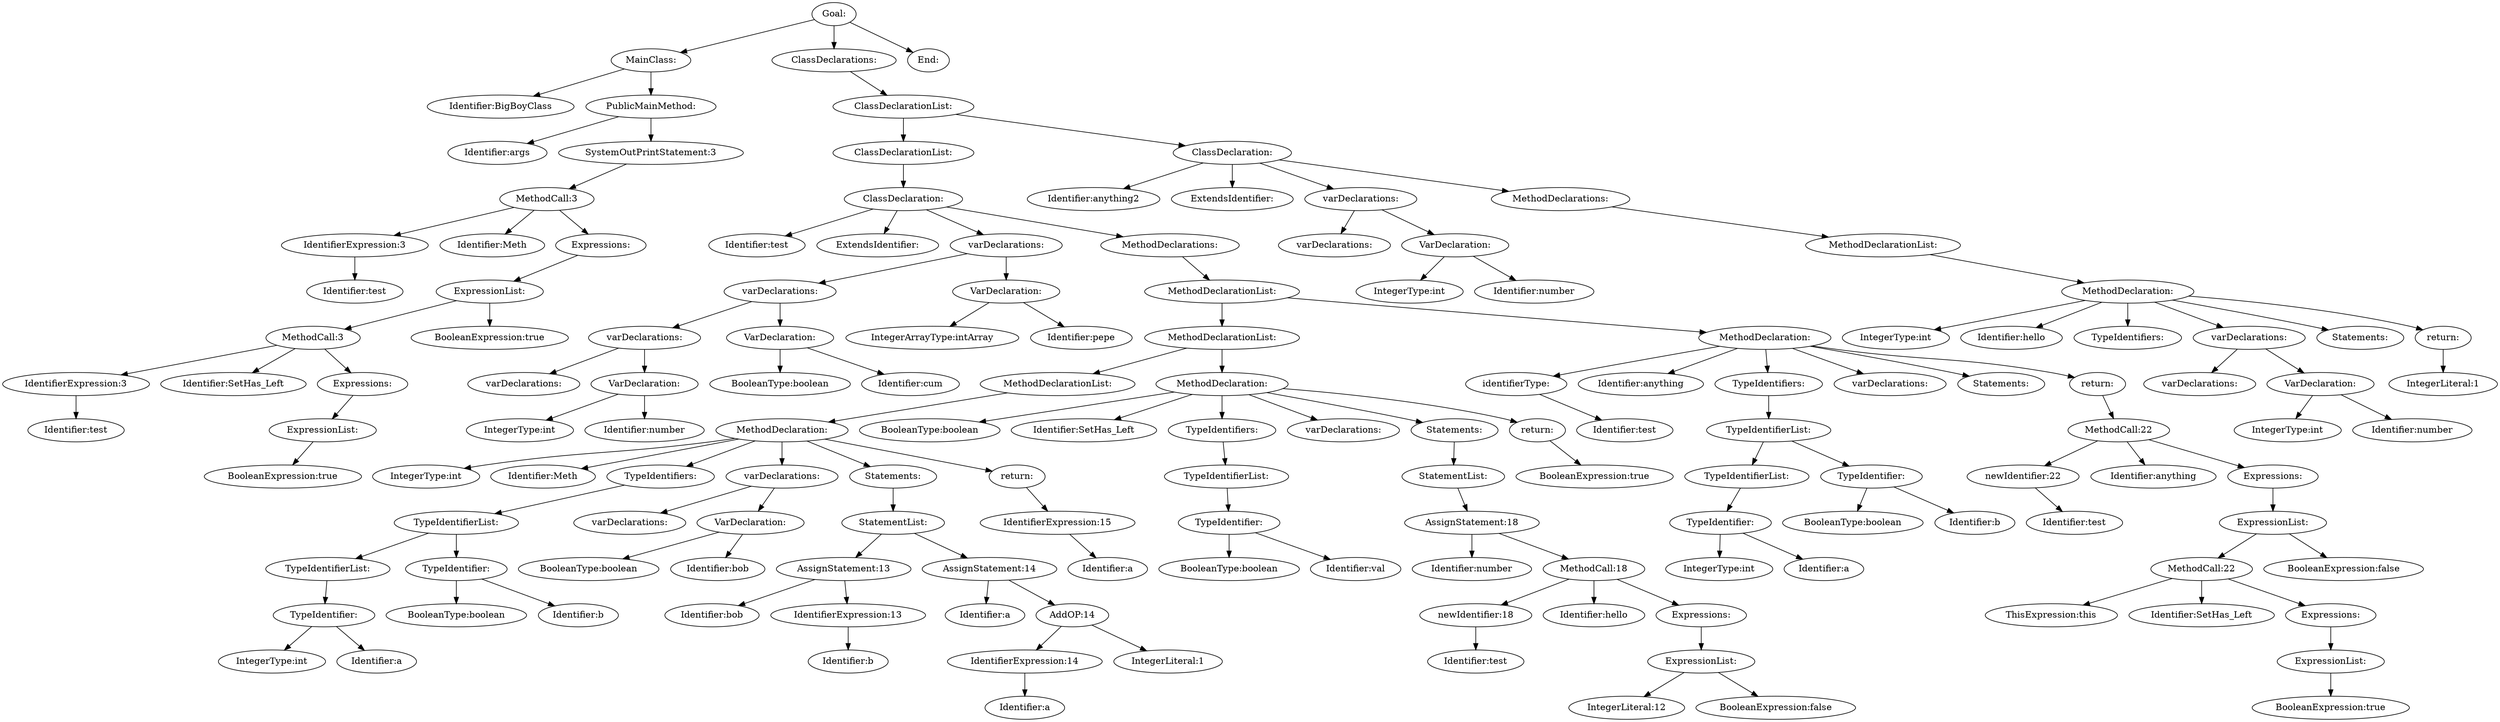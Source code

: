 digraph {
n0 [label="Goal:"];
n1 [label="MainClass:"];
n2 [label="Identifier:BigBoyClass"];
n1 -> n2
n3 [label="PublicMainMethod:"];
n4 [label="Identifier:args"];
n3 -> n4
n5 [label="SystemOutPrintStatement:3"];
n6 [label="MethodCall:3"];
n7 [label="IdentifierExpression:3"];
n8 [label="Identifier:test"];
n7 -> n8
n6 -> n7
n9 [label="Identifier:Meth"];
n6 -> n9
n10 [label="Expressions:"];
n11 [label="ExpressionList:"];
n12 [label="MethodCall:3"];
n13 [label="IdentifierExpression:3"];
n14 [label="Identifier:test"];
n13 -> n14
n12 -> n13
n15 [label="Identifier:SetHas_Left"];
n12 -> n15
n16 [label="Expressions:"];
n17 [label="ExpressionList:"];
n18 [label="BooleanExpression:true"];
n17 -> n18
n16 -> n17
n12 -> n16
n11 -> n12
n19 [label="BooleanExpression:true"];
n11 -> n19
n10 -> n11
n6 -> n10
n5 -> n6
n3 -> n5
n1 -> n3
n0 -> n1
n20 [label="ClassDeclarations:"];
n21 [label="ClassDeclarationList:"];
n22 [label="ClassDeclarationList:"];
n23 [label="ClassDeclaration:"];
n24 [label="Identifier:test"];
n23 -> n24
n25 [label="ExtendsIdentifier:"];
n23 -> n25
n26 [label="varDeclarations:"];
n27 [label="varDeclarations:"];
n28 [label="varDeclarations:"];
n29 [label="varDeclarations:"];
n28 -> n29
n30 [label="VarDeclaration:"];
n31 [label="IntegerType:int"];
n30 -> n31
n32 [label="Identifier:number"];
n30 -> n32
n28 -> n30
n27 -> n28
n33 [label="VarDeclaration:"];
n34 [label="BooleanType:boolean"];
n33 -> n34
n35 [label="Identifier:cum"];
n33 -> n35
n27 -> n33
n26 -> n27
n36 [label="VarDeclaration:"];
n37 [label="IntegerArrayType:intArray"];
n36 -> n37
n38 [label="Identifier:pepe"];
n36 -> n38
n26 -> n36
n23 -> n26
n39 [label="MethodDeclarations:"];
n40 [label="MethodDeclarationList:"];
n41 [label="MethodDeclarationList:"];
n42 [label="MethodDeclarationList:"];
n43 [label="MethodDeclaration:"];
n44 [label="IntegerType:int"];
n43 -> n44
n45 [label="Identifier:Meth"];
n43 -> n45
n46 [label="TypeIdentifiers:"];
n47 [label="TypeIdentifierList:"];
n48 [label="TypeIdentifierList:"];
n49 [label="TypeIdentifier:"];
n50 [label="IntegerType:int"];
n49 -> n50
n51 [label="Identifier:a"];
n49 -> n51
n48 -> n49
n47 -> n48
n52 [label="TypeIdentifier:"];
n53 [label="BooleanType:boolean"];
n52 -> n53
n54 [label="Identifier:b"];
n52 -> n54
n47 -> n52
n46 -> n47
n43 -> n46
n55 [label="varDeclarations:"];
n56 [label="varDeclarations:"];
n55 -> n56
n57 [label="VarDeclaration:"];
n58 [label="BooleanType:boolean"];
n57 -> n58
n59 [label="Identifier:bob"];
n57 -> n59
n55 -> n57
n43 -> n55
n60 [label="Statements:"];
n61 [label="StatementList:"];
n62 [label="AssignStatement:13"];
n63 [label="Identifier:bob"];
n62 -> n63
n64 [label="IdentifierExpression:13"];
n65 [label="Identifier:b"];
n64 -> n65
n62 -> n64
n61 -> n62
n66 [label="AssignStatement:14"];
n67 [label="Identifier:a"];
n66 -> n67
n68 [label="AddOP:14"];
n69 [label="IdentifierExpression:14"];
n70 [label="Identifier:a"];
n69 -> n70
n68 -> n69
n71 [label="IntegerLiteral:1"];
n68 -> n71
n66 -> n68
n61 -> n66
n60 -> n61
n43 -> n60
n72 [label="return:"];
n73 [label="IdentifierExpression:15"];
n74 [label="Identifier:a"];
n73 -> n74
n72 -> n73
n43 -> n72
n42 -> n43
n41 -> n42
n75 [label="MethodDeclaration:"];
n76 [label="BooleanType:boolean"];
n75 -> n76
n77 [label="Identifier:SetHas_Left"];
n75 -> n77
n78 [label="TypeIdentifiers:"];
n79 [label="TypeIdentifierList:"];
n80 [label="TypeIdentifier:"];
n81 [label="BooleanType:boolean"];
n80 -> n81
n82 [label="Identifier:val"];
n80 -> n82
n79 -> n80
n78 -> n79
n75 -> n78
n83 [label="varDeclarations:"];
n75 -> n83
n84 [label="Statements:"];
n85 [label="StatementList:"];
n86 [label="AssignStatement:18"];
n87 [label="Identifier:number"];
n86 -> n87
n88 [label="MethodCall:18"];
n89 [label="newIdentifier:18"];
n90 [label="Identifier:test"];
n89 -> n90
n88 -> n89
n91 [label="Identifier:hello"];
n88 -> n91
n92 [label="Expressions:"];
n93 [label="ExpressionList:"];
n94 [label="IntegerLiteral:12"];
n93 -> n94
n95 [label="BooleanExpression:false"];
n93 -> n95
n92 -> n93
n88 -> n92
n86 -> n88
n85 -> n86
n84 -> n85
n75 -> n84
n96 [label="return:"];
n97 [label="BooleanExpression:true"];
n96 -> n97
n75 -> n96
n41 -> n75
n40 -> n41
n98 [label="MethodDeclaration:"];
n99 [label="identifierType:"];
n100 [label="Identifier:test"];
n99 -> n100
n98 -> n99
n101 [label="Identifier:anything"];
n98 -> n101
n102 [label="TypeIdentifiers:"];
n103 [label="TypeIdentifierList:"];
n104 [label="TypeIdentifierList:"];
n105 [label="TypeIdentifier:"];
n106 [label="IntegerType:int"];
n105 -> n106
n107 [label="Identifier:a"];
n105 -> n107
n104 -> n105
n103 -> n104
n108 [label="TypeIdentifier:"];
n109 [label="BooleanType:boolean"];
n108 -> n109
n110 [label="Identifier:b"];
n108 -> n110
n103 -> n108
n102 -> n103
n98 -> n102
n111 [label="varDeclarations:"];
n98 -> n111
n112 [label="Statements:"];
n98 -> n112
n113 [label="return:"];
n114 [label="MethodCall:22"];
n115 [label="newIdentifier:22"];
n116 [label="Identifier:test"];
n115 -> n116
n114 -> n115
n117 [label="Identifier:anything"];
n114 -> n117
n118 [label="Expressions:"];
n119 [label="ExpressionList:"];
n120 [label="MethodCall:22"];
n121 [label="ThisExpression:this"];
n120 -> n121
n122 [label="Identifier:SetHas_Left"];
n120 -> n122
n123 [label="Expressions:"];
n124 [label="ExpressionList:"];
n125 [label="BooleanExpression:true"];
n124 -> n125
n123 -> n124
n120 -> n123
n119 -> n120
n126 [label="BooleanExpression:false"];
n119 -> n126
n118 -> n119
n114 -> n118
n113 -> n114
n98 -> n113
n40 -> n98
n39 -> n40
n23 -> n39
n22 -> n23
n21 -> n22
n127 [label="ClassDeclaration:"];
n128 [label="Identifier:anything2"];
n127 -> n128
n129 [label="ExtendsIdentifier:"];
n127 -> n129
n130 [label="varDeclarations:"];
n131 [label="varDeclarations:"];
n130 -> n131
n132 [label="VarDeclaration:"];
n133 [label="IntegerType:int"];
n132 -> n133
n134 [label="Identifier:number"];
n132 -> n134
n130 -> n132
n127 -> n130
n135 [label="MethodDeclarations:"];
n136 [label="MethodDeclarationList:"];
n137 [label="MethodDeclaration:"];
n138 [label="IntegerType:int"];
n137 -> n138
n139 [label="Identifier:hello"];
n137 -> n139
n140 [label="TypeIdentifiers:"];
n137 -> n140
n141 [label="varDeclarations:"];
n142 [label="varDeclarations:"];
n141 -> n142
n143 [label="VarDeclaration:"];
n144 [label="IntegerType:int"];
n143 -> n144
n145 [label="Identifier:number"];
n143 -> n145
n141 -> n143
n137 -> n141
n146 [label="Statements:"];
n137 -> n146
n147 [label="return:"];
n148 [label="IntegerLiteral:1"];
n147 -> n148
n137 -> n147
n136 -> n137
n135 -> n136
n127 -> n135
n21 -> n127
n20 -> n21
n0 -> n20
n149 [label="End:"];
n0 -> n149
}

